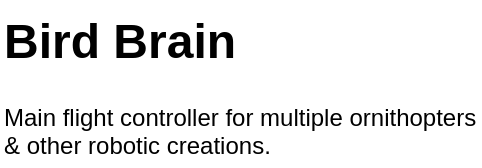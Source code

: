 <mxfile version="26.0.4" pages="2">
  <diagram name="Project Scope" id="McsNOYd1awC_-GSTT8ix">
    <mxGraphModel dx="683" dy="478" grid="1" gridSize="10" guides="1" tooltips="1" connect="1" arrows="1" fold="0" page="1" pageScale="1" pageWidth="280" pageHeight="120" math="0" shadow="0">
      <root>
        <mxCell id="0" />
        <mxCell id="1" parent="0" />
        <mxCell id="0ag0ew79iEDbAjZ4XW5W-1" value="&lt;h1 style=&quot;margin-top: 0px;&quot;&gt;Bird Brain&lt;/h1&gt;&lt;p&gt;Main flight controller for multiple ornithopters &amp;amp; other robotic creations.&lt;/p&gt;" style="text;html=1;whiteSpace=wrap;overflow=hidden;rounded=0;" parent="1" vertex="1">
          <mxGeometry x="20" y="20" width="240" height="80" as="geometry" />
        </mxCell>
      </root>
    </mxGraphModel>
  </diagram>
  <diagram id="FQ1nKd3-7XS8y8ytSOO6" name="Brainstorm">
    <mxGraphModel dx="819" dy="574" grid="1" gridSize="10" guides="1" tooltips="1" connect="1" arrows="1" fold="1" page="1" pageScale="1" pageWidth="1200" pageHeight="1000" math="0" shadow="0">
      <root>
        <mxCell id="0" />
        <mxCell id="1" parent="0" />
        <mxCell id="h3ki_jmKvxVesXAWMWl6-1" value="Required Ports" style="swimlane;fontStyle=0;childLayout=stackLayout;horizontal=1;startSize=20;horizontalStack=0;resizeParent=1;resizeParentMax=0;resizeLast=0;collapsible=0;marginBottom=0;whiteSpace=wrap;html=1;fontFamily=Helvetica;fontSize=11;fontColor=default;labelBackgroundColor=default;rounded=1;" vertex="1" parent="1">
          <mxGeometry x="40" y="40" width="140" height="140" as="geometry" />
        </mxCell>
        <mxCell id="h3ki_jmKvxVesXAWMWl6-2" value="Power Port" style="text;strokeColor=none;fillColor=none;align=left;verticalAlign=middle;spacingLeft=4;spacingRight=4;overflow=hidden;points=[[0,0.5],[1,0.5]];portConstraint=eastwest;rotatable=0;whiteSpace=wrap;html=1;fontFamily=Helvetica;fontSize=11;fontColor=default;labelBackgroundColor=default;" vertex="1" parent="h3ki_jmKvxVesXAWMWl6-1">
          <mxGeometry y="20" width="140" height="20" as="geometry" />
        </mxCell>
        <mxCell id="h3ki_jmKvxVesXAWMWl6-3" value="CAN FD" style="text;strokeColor=none;fillColor=none;align=left;verticalAlign=middle;spacingLeft=4;spacingRight=4;overflow=hidden;points=[[0,0.5],[1,0.5]];portConstraint=eastwest;rotatable=0;whiteSpace=wrap;html=1;fontFamily=Helvetica;fontSize=11;fontColor=default;labelBackgroundColor=default;" vertex="1" parent="h3ki_jmKvxVesXAWMWl6-1">
          <mxGeometry y="40" width="140" height="20" as="geometry" />
        </mxCell>
        <mxCell id="Hu3CTum19OZvxl8uPKPy-15" value="UART High Speed" style="text;strokeColor=none;fillColor=none;align=left;verticalAlign=middle;spacingLeft=4;spacingRight=4;overflow=hidden;points=[[0,0.5],[1,0.5]];portConstraint=eastwest;rotatable=0;whiteSpace=wrap;html=1;fontFamily=Helvetica;fontSize=11;fontColor=default;labelBackgroundColor=default;" vertex="1" parent="h3ki_jmKvxVesXAWMWl6-1">
          <mxGeometry y="60" width="140" height="20" as="geometry" />
        </mxCell>
        <mxCell id="Hu3CTum19OZvxl8uPKPy-17" value="USB Pins" style="text;strokeColor=none;fillColor=none;align=left;verticalAlign=middle;spacingLeft=4;spacingRight=4;overflow=hidden;points=[[0,0.5],[1,0.5]];portConstraint=eastwest;rotatable=0;whiteSpace=wrap;html=1;fontFamily=Helvetica;fontSize=11;fontColor=default;labelBackgroundColor=default;" vertex="1" parent="h3ki_jmKvxVesXAWMWl6-1">
          <mxGeometry y="80" width="140" height="20" as="geometry" />
        </mxCell>
        <mxCell id="Hu3CTum19OZvxl8uPKPy-16" value="USBC Port" style="text;strokeColor=none;fillColor=none;align=left;verticalAlign=middle;spacingLeft=4;spacingRight=4;overflow=hidden;points=[[0,0.5],[1,0.5]];portConstraint=eastwest;rotatable=0;whiteSpace=wrap;html=1;fontFamily=Helvetica;fontSize=11;fontColor=default;labelBackgroundColor=default;" vertex="1" parent="h3ki_jmKvxVesXAWMWl6-1">
          <mxGeometry y="100" width="140" height="20" as="geometry" />
        </mxCell>
        <mxCell id="Hu3CTum19OZvxl8uPKPy-14" value="Mezzanine Parallel Port" style="text;strokeColor=none;fillColor=none;align=left;verticalAlign=middle;spacingLeft=4;spacingRight=4;overflow=hidden;points=[[0,0.5],[1,0.5]];portConstraint=eastwest;rotatable=0;whiteSpace=wrap;html=1;fontFamily=Helvetica;fontSize=11;fontColor=default;labelBackgroundColor=default;" vertex="1" parent="h3ki_jmKvxVesXAWMWl6-1">
          <mxGeometry y="120" width="140" height="20" as="geometry" />
        </mxCell>
        <mxCell id="h3ki_jmKvxVesXAWMWl6-5" value="Required Onboard Sensors" style="swimlane;fontStyle=0;childLayout=stackLayout;horizontal=1;startSize=20;horizontalStack=0;resizeParent=1;resizeParentMax=0;resizeLast=0;collapsible=0;marginBottom=0;whiteSpace=wrap;html=1;fontFamily=Helvetica;fontSize=11;fontColor=default;labelBackgroundColor=default;rounded=1;" vertex="1" parent="1">
          <mxGeometry x="200" y="40" width="140" height="240" as="geometry" />
        </mxCell>
        <mxCell id="h3ki_jmKvxVesXAWMWl6-6" value="Accelerometer 3 Axis" style="text;strokeColor=none;fillColor=none;align=left;verticalAlign=middle;spacingLeft=4;spacingRight=4;overflow=hidden;points=[[0,0.5],[1,0.5]];portConstraint=eastwest;rotatable=0;whiteSpace=wrap;html=1;fontFamily=Helvetica;fontSize=11;fontColor=default;labelBackgroundColor=default;" vertex="1" parent="h3ki_jmKvxVesXAWMWl6-5">
          <mxGeometry y="20" width="140" height="20" as="geometry" />
        </mxCell>
        <mxCell id="h3ki_jmKvxVesXAWMWl6-7" value="Gyroscope 3 Axis" style="text;strokeColor=none;fillColor=none;align=left;verticalAlign=middle;spacingLeft=4;spacingRight=4;overflow=hidden;points=[[0,0.5],[1,0.5]];portConstraint=eastwest;rotatable=0;whiteSpace=wrap;html=1;fontFamily=Helvetica;fontSize=11;fontColor=default;labelBackgroundColor=default;" vertex="1" parent="h3ki_jmKvxVesXAWMWl6-5">
          <mxGeometry y="40" width="140" height="20" as="geometry" />
        </mxCell>
        <mxCell id="h3ki_jmKvxVesXAWMWl6-8" value="Magnetometer 3 Axis" style="text;strokeColor=none;fillColor=none;align=left;verticalAlign=middle;spacingLeft=4;spacingRight=4;overflow=hidden;points=[[0,0.5],[1,0.5]];portConstraint=eastwest;rotatable=0;whiteSpace=wrap;html=1;fontFamily=Helvetica;fontSize=11;fontColor=default;labelBackgroundColor=default;" vertex="1" parent="h3ki_jmKvxVesXAWMWl6-5">
          <mxGeometry y="60" width="140" height="20" as="geometry" />
        </mxCell>
        <mxCell id="Hu3CTum19OZvxl8uPKPy-2" value="Humidity" style="text;strokeColor=none;fillColor=none;align=left;verticalAlign=middle;spacingLeft=4;spacingRight=4;overflow=hidden;points=[[0,0.5],[1,0.5]];portConstraint=eastwest;rotatable=0;whiteSpace=wrap;html=1;fontFamily=Helvetica;fontSize=11;fontColor=default;labelBackgroundColor=default;" vertex="1" parent="h3ki_jmKvxVesXAWMWl6-5">
          <mxGeometry y="80" width="140" height="20" as="geometry" />
        </mxCell>
        <mxCell id="Hu3CTum19OZvxl8uPKPy-5" value="Pressure" style="text;strokeColor=none;fillColor=none;align=left;verticalAlign=middle;spacingLeft=4;spacingRight=4;overflow=hidden;points=[[0,0.5],[1,0.5]];portConstraint=eastwest;rotatable=0;whiteSpace=wrap;html=1;fontFamily=Helvetica;fontSize=11;fontColor=default;labelBackgroundColor=default;" vertex="1" parent="h3ki_jmKvxVesXAWMWl6-5">
          <mxGeometry y="100" width="140" height="20" as="geometry" />
        </mxCell>
        <mxCell id="Hu3CTum19OZvxl8uPKPy-4" value="Temperature" style="text;strokeColor=none;fillColor=none;align=left;verticalAlign=middle;spacingLeft=4;spacingRight=4;overflow=hidden;points=[[0,0.5],[1,0.5]];portConstraint=eastwest;rotatable=0;whiteSpace=wrap;html=1;fontFamily=Helvetica;fontSize=11;fontColor=default;labelBackgroundColor=default;" vertex="1" parent="h3ki_jmKvxVesXAWMWl6-5">
          <mxGeometry y="120" width="140" height="20" as="geometry" />
        </mxCell>
        <mxCell id="Hu3CTum19OZvxl8uPKPy-7" value="RTC" style="text;strokeColor=none;fillColor=none;align=left;verticalAlign=middle;spacingLeft=4;spacingRight=4;overflow=hidden;points=[[0,0.5],[1,0.5]];portConstraint=eastwest;rotatable=0;whiteSpace=wrap;html=1;fontFamily=Helvetica;fontSize=11;fontColor=default;labelBackgroundColor=default;" vertex="1" parent="h3ki_jmKvxVesXAWMWl6-5">
          <mxGeometry y="140" width="140" height="20" as="geometry" />
        </mxCell>
        <mxCell id="Hu3CTum19OZvxl8uPKPy-6" value="Altimeter" style="text;strokeColor=none;fillColor=none;align=left;verticalAlign=middle;spacingLeft=4;spacingRight=4;overflow=hidden;points=[[0,0.5],[1,0.5]];portConstraint=eastwest;rotatable=0;whiteSpace=wrap;html=1;fontFamily=Helvetica;fontSize=11;fontColor=default;labelBackgroundColor=default;" vertex="1" parent="h3ki_jmKvxVesXAWMWl6-5">
          <mxGeometry y="160" width="140" height="20" as="geometry" />
        </mxCell>
        <mxCell id="Hu3CTum19OZvxl8uPKPy-3" value="Voltmeter" style="text;strokeColor=none;fillColor=none;align=left;verticalAlign=middle;spacingLeft=4;spacingRight=4;overflow=hidden;points=[[0,0.5],[1,0.5]];portConstraint=eastwest;rotatable=0;whiteSpace=wrap;html=1;fontFamily=Helvetica;fontSize=11;fontColor=default;labelBackgroundColor=default;" vertex="1" parent="h3ki_jmKvxVesXAWMWl6-5">
          <mxGeometry y="180" width="140" height="20" as="geometry" />
        </mxCell>
        <mxCell id="Hu3CTum19OZvxl8uPKPy-1" value="Ammeter" style="text;strokeColor=none;fillColor=none;align=left;verticalAlign=middle;spacingLeft=4;spacingRight=4;overflow=hidden;points=[[0,0.5],[1,0.5]];portConstraint=eastwest;rotatable=0;whiteSpace=wrap;html=1;fontFamily=Helvetica;fontSize=11;fontColor=default;labelBackgroundColor=default;" vertex="1" parent="h3ki_jmKvxVesXAWMWl6-5">
          <mxGeometry y="200" width="140" height="20" as="geometry" />
        </mxCell>
        <mxCell id="Hu3CTum19OZvxl8uPKPy-8" value="Watchdog Timer" style="text;strokeColor=none;fillColor=none;align=left;verticalAlign=middle;spacingLeft=4;spacingRight=4;overflow=hidden;points=[[0,0.5],[1,0.5]];portConstraint=eastwest;rotatable=0;whiteSpace=wrap;html=1;fontFamily=Helvetica;fontSize=11;fontColor=default;labelBackgroundColor=default;" vertex="1" parent="h3ki_jmKvxVesXAWMWl6-5">
          <mxGeometry y="220" width="140" height="20" as="geometry" />
        </mxCell>
      </root>
    </mxGraphModel>
  </diagram>
</mxfile>
